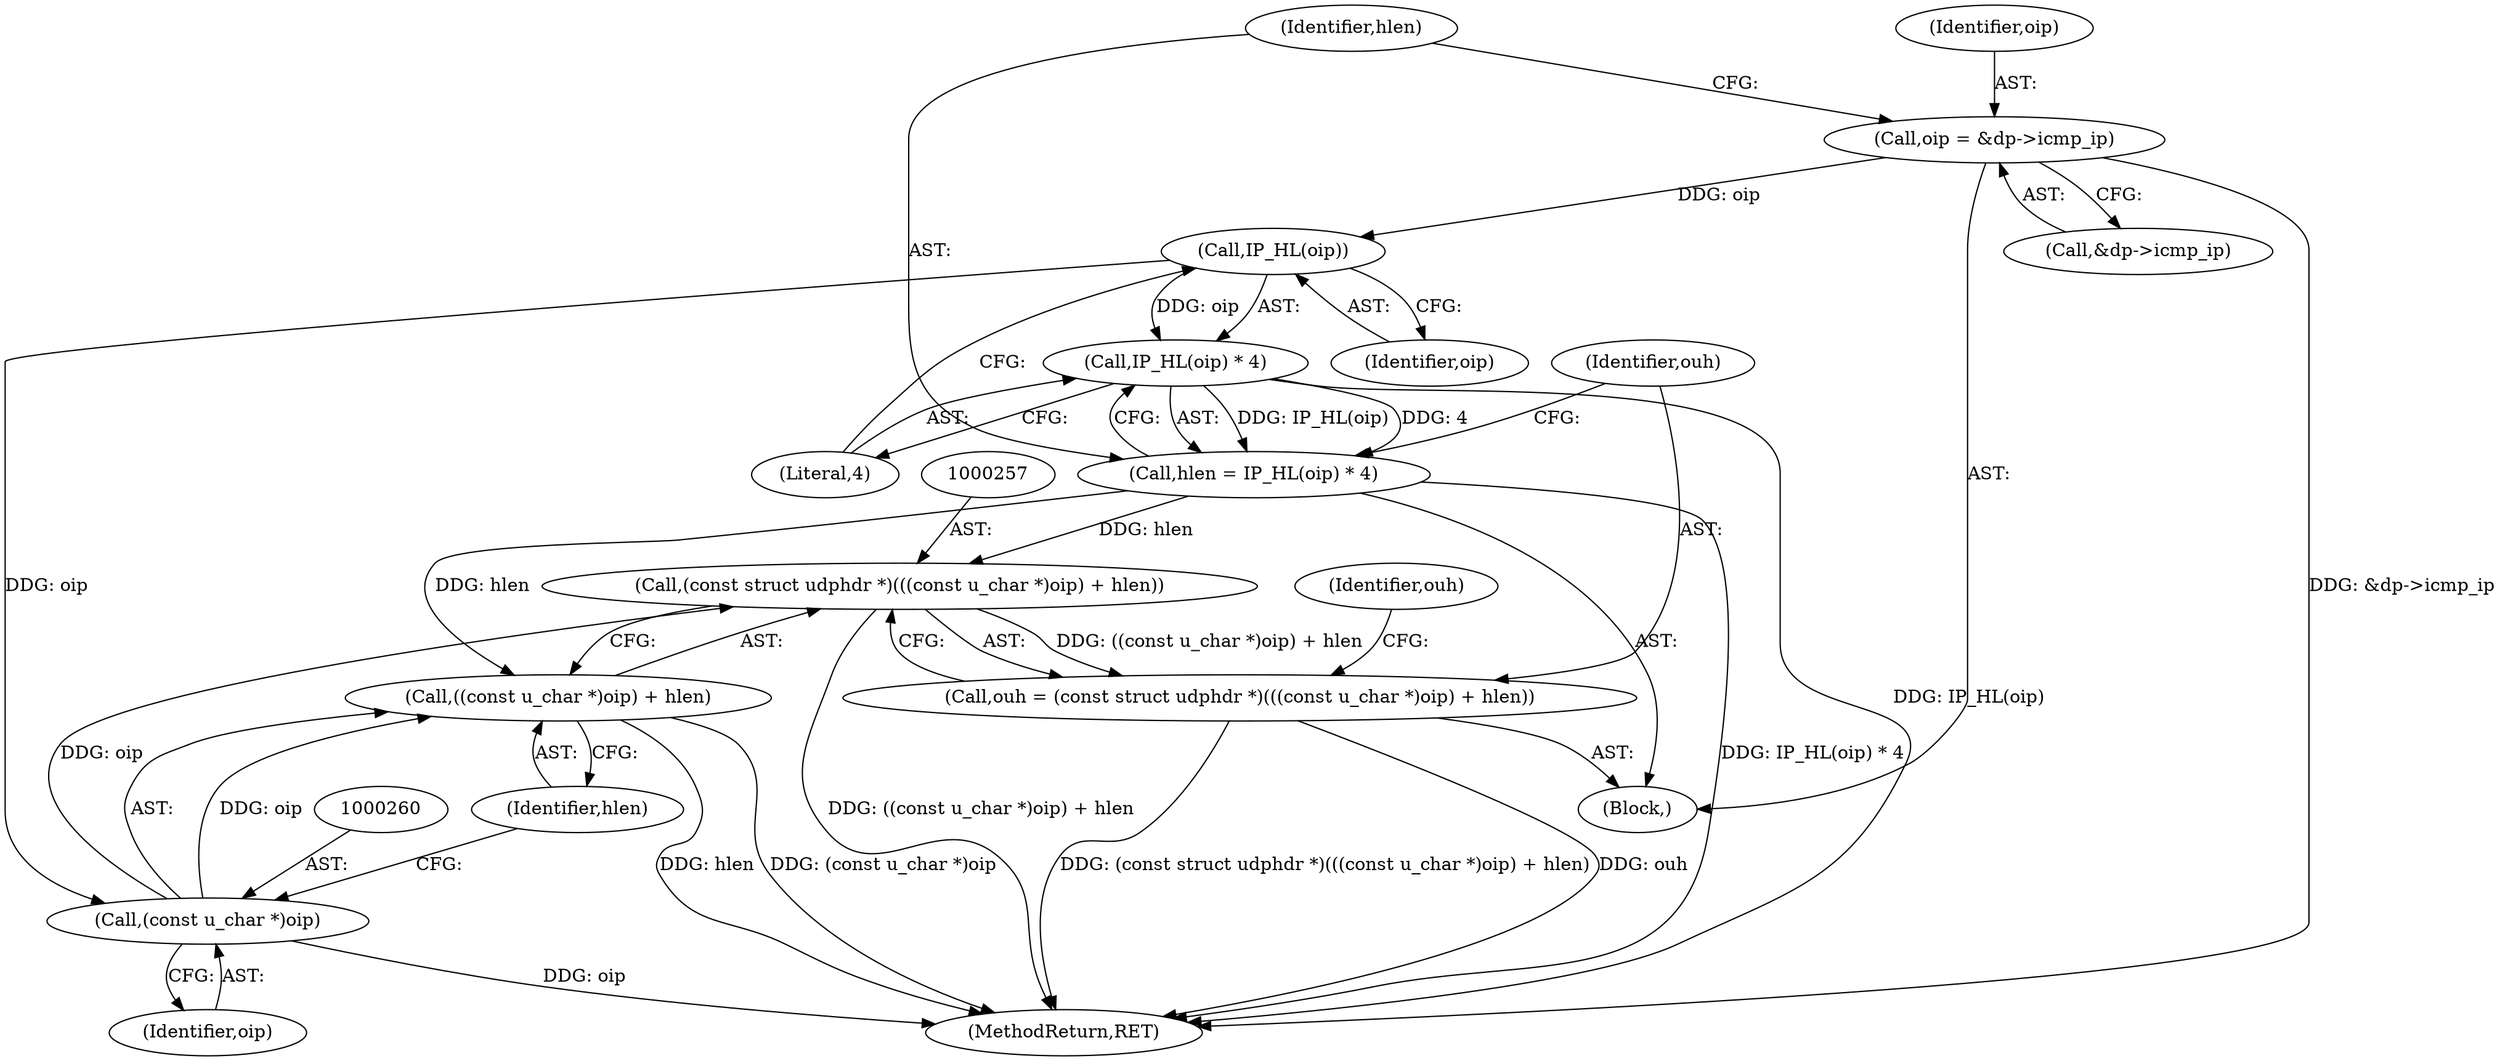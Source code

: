 digraph "0_tcpdump_8509ef02eceb2bbb479cea10fe4a7ec6395f1a8b@pointer" {
"1000242" [label="(Call,oip = &dp->icmp_ip)"];
"1000251" [label="(Call,IP_HL(oip))"];
"1000250" [label="(Call,IP_HL(oip) * 4)"];
"1000248" [label="(Call,hlen = IP_HL(oip) * 4)"];
"1000256" [label="(Call,(const struct udphdr *)(((const u_char *)oip) + hlen))"];
"1000254" [label="(Call,ouh = (const struct udphdr *)(((const u_char *)oip) + hlen))"];
"1000258" [label="(Call,((const u_char *)oip) + hlen)"];
"1000259" [label="(Call,(const u_char *)oip)"];
"1000262" [label="(Identifier,hlen)"];
"1000249" [label="(Identifier,hlen)"];
"1000256" [label="(Call,(const struct udphdr *)(((const u_char *)oip) + hlen))"];
"1000265" [label="(Identifier,ouh)"];
"1001265" [label="(MethodReturn,RET)"];
"1000261" [label="(Identifier,oip)"];
"1000248" [label="(Call,hlen = IP_HL(oip) * 4)"];
"1000253" [label="(Literal,4)"];
"1000254" [label="(Call,ouh = (const struct udphdr *)(((const u_char *)oip) + hlen))"];
"1000206" [label="(Block,)"];
"1000242" [label="(Call,oip = &dp->icmp_ip)"];
"1000243" [label="(Identifier,oip)"];
"1000244" [label="(Call,&dp->icmp_ip)"];
"1000255" [label="(Identifier,ouh)"];
"1000259" [label="(Call,(const u_char *)oip)"];
"1000258" [label="(Call,((const u_char *)oip) + hlen)"];
"1000250" [label="(Call,IP_HL(oip) * 4)"];
"1000251" [label="(Call,IP_HL(oip))"];
"1000252" [label="(Identifier,oip)"];
"1000242" -> "1000206"  [label="AST: "];
"1000242" -> "1000244"  [label="CFG: "];
"1000243" -> "1000242"  [label="AST: "];
"1000244" -> "1000242"  [label="AST: "];
"1000249" -> "1000242"  [label="CFG: "];
"1000242" -> "1001265"  [label="DDG: &dp->icmp_ip"];
"1000242" -> "1000251"  [label="DDG: oip"];
"1000251" -> "1000250"  [label="AST: "];
"1000251" -> "1000252"  [label="CFG: "];
"1000252" -> "1000251"  [label="AST: "];
"1000253" -> "1000251"  [label="CFG: "];
"1000251" -> "1000250"  [label="DDG: oip"];
"1000251" -> "1000259"  [label="DDG: oip"];
"1000250" -> "1000248"  [label="AST: "];
"1000250" -> "1000253"  [label="CFG: "];
"1000253" -> "1000250"  [label="AST: "];
"1000248" -> "1000250"  [label="CFG: "];
"1000250" -> "1001265"  [label="DDG: IP_HL(oip)"];
"1000250" -> "1000248"  [label="DDG: IP_HL(oip)"];
"1000250" -> "1000248"  [label="DDG: 4"];
"1000248" -> "1000206"  [label="AST: "];
"1000249" -> "1000248"  [label="AST: "];
"1000255" -> "1000248"  [label="CFG: "];
"1000248" -> "1001265"  [label="DDG: IP_HL(oip) * 4"];
"1000248" -> "1000256"  [label="DDG: hlen"];
"1000248" -> "1000258"  [label="DDG: hlen"];
"1000256" -> "1000254"  [label="AST: "];
"1000256" -> "1000258"  [label="CFG: "];
"1000257" -> "1000256"  [label="AST: "];
"1000258" -> "1000256"  [label="AST: "];
"1000254" -> "1000256"  [label="CFG: "];
"1000256" -> "1001265"  [label="DDG: ((const u_char *)oip) + hlen"];
"1000256" -> "1000254"  [label="DDG: ((const u_char *)oip) + hlen"];
"1000259" -> "1000256"  [label="DDG: oip"];
"1000254" -> "1000206"  [label="AST: "];
"1000255" -> "1000254"  [label="AST: "];
"1000265" -> "1000254"  [label="CFG: "];
"1000254" -> "1001265"  [label="DDG: ouh"];
"1000254" -> "1001265"  [label="DDG: (const struct udphdr *)(((const u_char *)oip) + hlen)"];
"1000258" -> "1000262"  [label="CFG: "];
"1000259" -> "1000258"  [label="AST: "];
"1000262" -> "1000258"  [label="AST: "];
"1000258" -> "1001265"  [label="DDG: (const u_char *)oip"];
"1000258" -> "1001265"  [label="DDG: hlen"];
"1000259" -> "1000258"  [label="DDG: oip"];
"1000259" -> "1000261"  [label="CFG: "];
"1000260" -> "1000259"  [label="AST: "];
"1000261" -> "1000259"  [label="AST: "];
"1000262" -> "1000259"  [label="CFG: "];
"1000259" -> "1001265"  [label="DDG: oip"];
}
